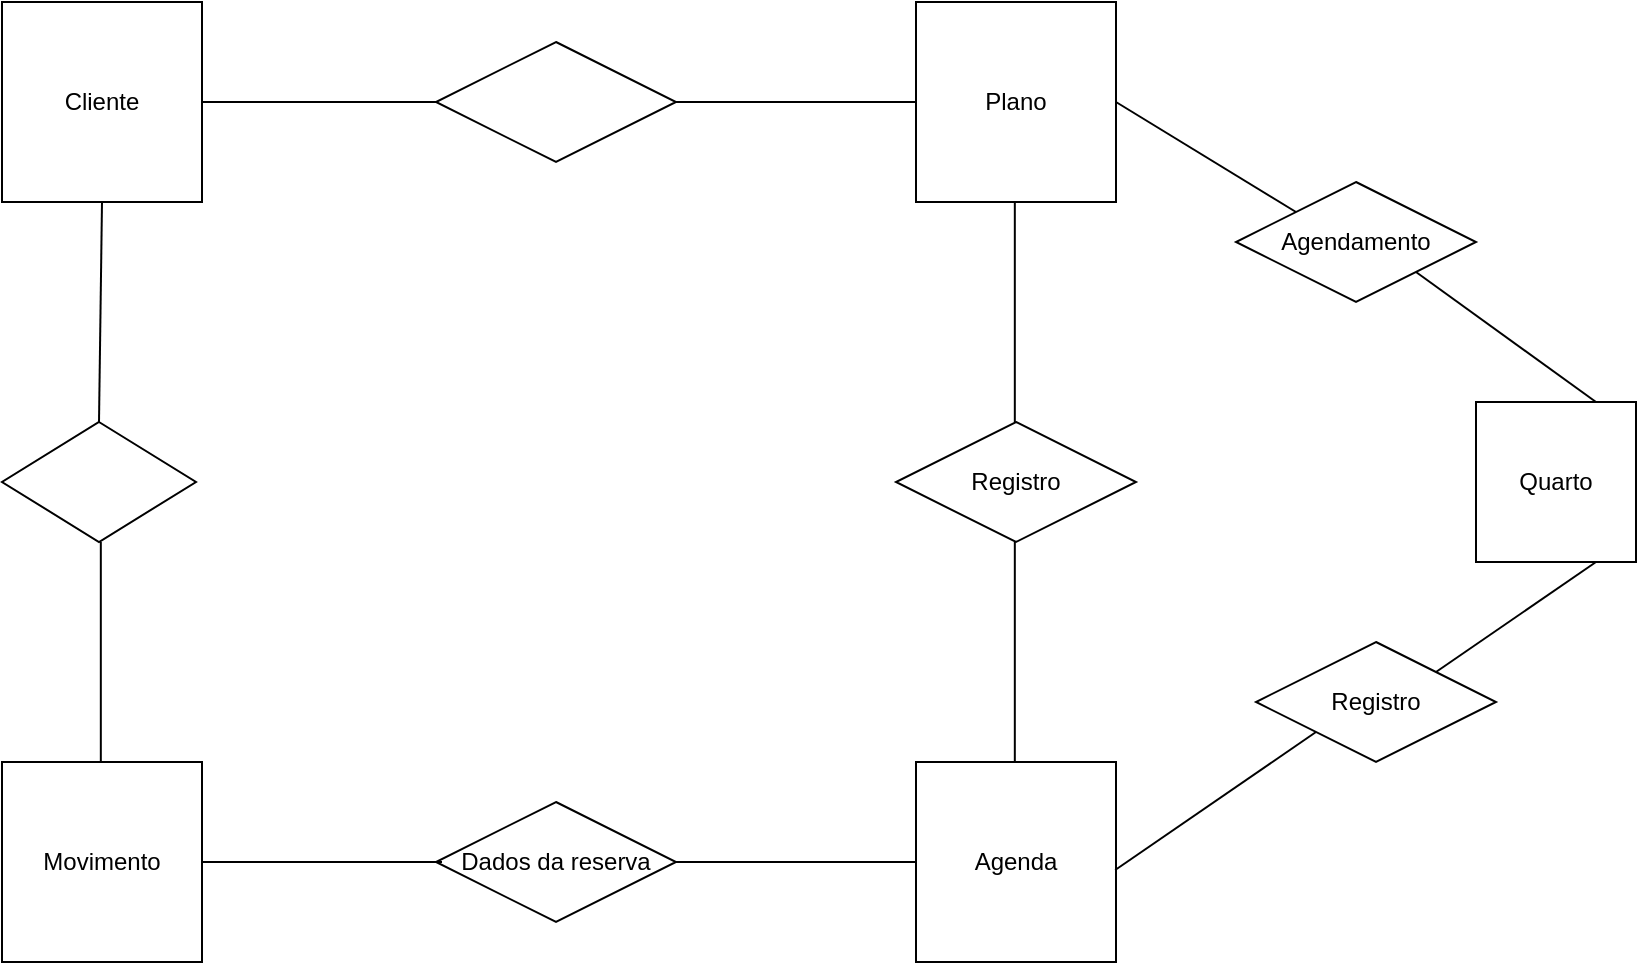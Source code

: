 <mxfile version="19.0.3" type="device"><diagram id="lYpl0AA_s0xtR3beRxEN" name="Página-1"><mxGraphModel dx="1654" dy="4026" grid="1" gridSize="10" guides="1" tooltips="1" connect="1" arrows="1" fold="1" page="1" pageScale="1" pageWidth="827" pageHeight="1169" math="0" shadow="0"><root><mxCell id="0"/><mxCell id="1" parent="0"/><mxCell id="FrbxxMvcVPgxcL22Ab36-1" value="Cliente" style="whiteSpace=wrap;html=1;aspect=fixed;" vertex="1" parent="1"><mxGeometry x="-827" y="-3440" width="100" height="100" as="geometry"/></mxCell><mxCell id="FrbxxMvcVPgxcL22Ab36-2" value="" style="rhombus;whiteSpace=wrap;html=1;" vertex="1" parent="1"><mxGeometry x="-610" y="-3420" width="120" height="60" as="geometry"/></mxCell><mxCell id="FrbxxMvcVPgxcL22Ab36-3" value="Plano" style="whiteSpace=wrap;html=1;aspect=fixed;" vertex="1" parent="1"><mxGeometry x="-370" y="-3440" width="100" height="100" as="geometry"/></mxCell><mxCell id="FrbxxMvcVPgxcL22Ab36-4" value="" style="endArrow=none;html=1;rounded=0;exitX=0;exitY=0.5;exitDx=0;exitDy=0;entryX=1;entryY=0.5;entryDx=0;entryDy=0;" edge="1" parent="1" source="FrbxxMvcVPgxcL22Ab36-2" target="FrbxxMvcVPgxcL22Ab36-1"><mxGeometry width="50" height="50" relative="1" as="geometry"><mxPoint x="-480" y="-3270" as="sourcePoint"/><mxPoint x="-430" y="-3320" as="targetPoint"/></mxGeometry></mxCell><mxCell id="FrbxxMvcVPgxcL22Ab36-5" value="" style="endArrow=none;html=1;rounded=0;exitX=1;exitY=0.5;exitDx=0;exitDy=0;entryX=0;entryY=0.5;entryDx=0;entryDy=0;" edge="1" parent="1" source="FrbxxMvcVPgxcL22Ab36-2" target="FrbxxMvcVPgxcL22Ab36-3"><mxGeometry width="50" height="50" relative="1" as="geometry"><mxPoint x="-340" y="-3350" as="sourcePoint"/><mxPoint x="-290" y="-3400" as="targetPoint"/></mxGeometry></mxCell><mxCell id="FrbxxMvcVPgxcL22Ab36-7" value="Movimento" style="whiteSpace=wrap;html=1;aspect=fixed;" vertex="1" parent="1"><mxGeometry x="-827" y="-3060" width="100" height="100" as="geometry"/></mxCell><mxCell id="FrbxxMvcVPgxcL22Ab36-8" value="" style="rhombus;whiteSpace=wrap;html=1;" vertex="1" parent="1"><mxGeometry x="-827" y="-3230" width="97" height="60" as="geometry"/></mxCell><mxCell id="FrbxxMvcVPgxcL22Ab36-9" value="Dados da reserva" style="rhombus;whiteSpace=wrap;html=1;" vertex="1" parent="1"><mxGeometry x="-610" y="-3040" width="120" height="60" as="geometry"/></mxCell><mxCell id="FrbxxMvcVPgxcL22Ab36-11" value="Registro" style="rhombus;whiteSpace=wrap;html=1;" vertex="1" parent="1"><mxGeometry x="-380" y="-3230" width="120" height="60" as="geometry"/></mxCell><mxCell id="FrbxxMvcVPgxcL22Ab36-12" value="" style="endArrow=none;html=1;rounded=0;entryX=0.5;entryY=1;entryDx=0;entryDy=0;exitX=0.5;exitY=0;exitDx=0;exitDy=0;" edge="1" parent="1" source="FrbxxMvcVPgxcL22Ab36-8" target="FrbxxMvcVPgxcL22Ab36-1"><mxGeometry width="50" height="50" relative="1" as="geometry"><mxPoint x="-700" y="-3270" as="sourcePoint"/><mxPoint x="-650" y="-3320" as="targetPoint"/></mxGeometry></mxCell><mxCell id="FrbxxMvcVPgxcL22Ab36-13" value="" style="endArrow=none;html=1;rounded=0;entryX=0.5;entryY=1;entryDx=0;entryDy=0;exitX=0.5;exitY=0;exitDx=0;exitDy=0;" edge="1" parent="1"><mxGeometry width="50" height="50" relative="1" as="geometry"><mxPoint x="-777.59" y="-3060" as="sourcePoint"/><mxPoint x="-777.59" y="-3170" as="targetPoint"/></mxGeometry></mxCell><mxCell id="FrbxxMvcVPgxcL22Ab36-14" value="" style="endArrow=none;html=1;rounded=0;entryX=0.5;entryY=1;entryDx=0;entryDy=0;exitX=0.5;exitY=0;exitDx=0;exitDy=0;" edge="1" parent="1"><mxGeometry width="50" height="50" relative="1" as="geometry"><mxPoint x="-320.59" y="-3230" as="sourcePoint"/><mxPoint x="-320.59" y="-3340" as="targetPoint"/></mxGeometry></mxCell><mxCell id="FrbxxMvcVPgxcL22Ab36-15" value="" style="endArrow=none;html=1;rounded=0;entryX=0.5;entryY=1;entryDx=0;entryDy=0;exitX=0.5;exitY=0;exitDx=0;exitDy=0;" edge="1" parent="1"><mxGeometry width="50" height="50" relative="1" as="geometry"><mxPoint x="-320.59" y="-3060" as="sourcePoint"/><mxPoint x="-320.59" y="-3170" as="targetPoint"/></mxGeometry></mxCell><mxCell id="FrbxxMvcVPgxcL22Ab36-16" value="" style="endArrow=none;html=1;rounded=0;exitX=0;exitY=0.5;exitDx=0;exitDy=0;entryX=1;entryY=0.5;entryDx=0;entryDy=0;" edge="1" parent="1"><mxGeometry width="50" height="50" relative="1" as="geometry"><mxPoint x="-607" y="-3010" as="sourcePoint"/><mxPoint x="-727" y="-3010" as="targetPoint"/></mxGeometry></mxCell><mxCell id="FrbxxMvcVPgxcL22Ab36-17" value="" style="endArrow=none;html=1;rounded=0;exitX=0;exitY=0.5;exitDx=0;exitDy=0;entryX=1;entryY=0.5;entryDx=0;entryDy=0;startArrow=none;" edge="1" parent="1" source="FrbxxMvcVPgxcL22Ab36-10" target="FrbxxMvcVPgxcL22Ab36-9"><mxGeometry width="50" height="50" relative="1" as="geometry"><mxPoint x="-280" y="-3010.5" as="sourcePoint"/><mxPoint x="-400" y="-3010.5" as="targetPoint"/></mxGeometry></mxCell><mxCell id="FrbxxMvcVPgxcL22Ab36-10" value="Agenda" style="whiteSpace=wrap;html=1;aspect=fixed;" vertex="1" parent="1"><mxGeometry x="-370" y="-3060" width="100" height="100" as="geometry"/></mxCell><mxCell id="FrbxxMvcVPgxcL22Ab36-19" value="Quarto" style="whiteSpace=wrap;html=1;aspect=fixed;" vertex="1" parent="1"><mxGeometry x="-90" y="-3240" width="80" height="80" as="geometry"/></mxCell><mxCell id="FrbxxMvcVPgxcL22Ab36-20" value="Agendamento" style="rhombus;whiteSpace=wrap;html=1;" vertex="1" parent="1"><mxGeometry x="-210" y="-3350" width="120" height="60" as="geometry"/></mxCell><mxCell id="FrbxxMvcVPgxcL22Ab36-21" value="Registro" style="rhombus;whiteSpace=wrap;html=1;" vertex="1" parent="1"><mxGeometry x="-200" y="-3120" width="120" height="60" as="geometry"/></mxCell><mxCell id="FrbxxMvcVPgxcL22Ab36-22" value="" style="endArrow=none;html=1;rounded=0;exitX=1;exitY=0.5;exitDx=0;exitDy=0;entryX=0;entryY=0;entryDx=0;entryDy=0;" edge="1" parent="1" source="FrbxxMvcVPgxcL22Ab36-3" target="FrbxxMvcVPgxcL22Ab36-20"><mxGeometry width="50" height="50" relative="1" as="geometry"><mxPoint x="-230" y="-3340" as="sourcePoint"/><mxPoint x="-180" y="-3390" as="targetPoint"/></mxGeometry></mxCell><mxCell id="FrbxxMvcVPgxcL22Ab36-23" value="" style="endArrow=none;html=1;rounded=0;entryX=1;entryY=1;entryDx=0;entryDy=0;exitX=0.75;exitY=0;exitDx=0;exitDy=0;" edge="1" parent="1" source="FrbxxMvcVPgxcL22Ab36-19" target="FrbxxMvcVPgxcL22Ab36-20"><mxGeometry width="50" height="50" relative="1" as="geometry"><mxPoint x="-175" y="-3210" as="sourcePoint"/><mxPoint x="-125" y="-3260" as="targetPoint"/></mxGeometry></mxCell><mxCell id="FrbxxMvcVPgxcL22Ab36-24" value="" style="endArrow=none;html=1;rounded=0;exitX=0.996;exitY=0.54;exitDx=0;exitDy=0;exitPerimeter=0;entryX=0;entryY=1;entryDx=0;entryDy=0;" edge="1" parent="1" source="FrbxxMvcVPgxcL22Ab36-10" target="FrbxxMvcVPgxcL22Ab36-21"><mxGeometry width="50" height="50" relative="1" as="geometry"><mxPoint x="-250" y="-3000" as="sourcePoint"/><mxPoint x="-200" y="-3050" as="targetPoint"/></mxGeometry></mxCell><mxCell id="FrbxxMvcVPgxcL22Ab36-25" value="" style="endArrow=none;html=1;rounded=0;exitX=1;exitY=0;exitDx=0;exitDy=0;entryX=0.75;entryY=1;entryDx=0;entryDy=0;" edge="1" parent="1" source="FrbxxMvcVPgxcL22Ab36-21" target="FrbxxMvcVPgxcL22Ab36-19"><mxGeometry width="50" height="50" relative="1" as="geometry"><mxPoint x="-80" y="-3080" as="sourcePoint"/><mxPoint x="-30" y="-3130" as="targetPoint"/></mxGeometry></mxCell></root></mxGraphModel></diagram></mxfile>